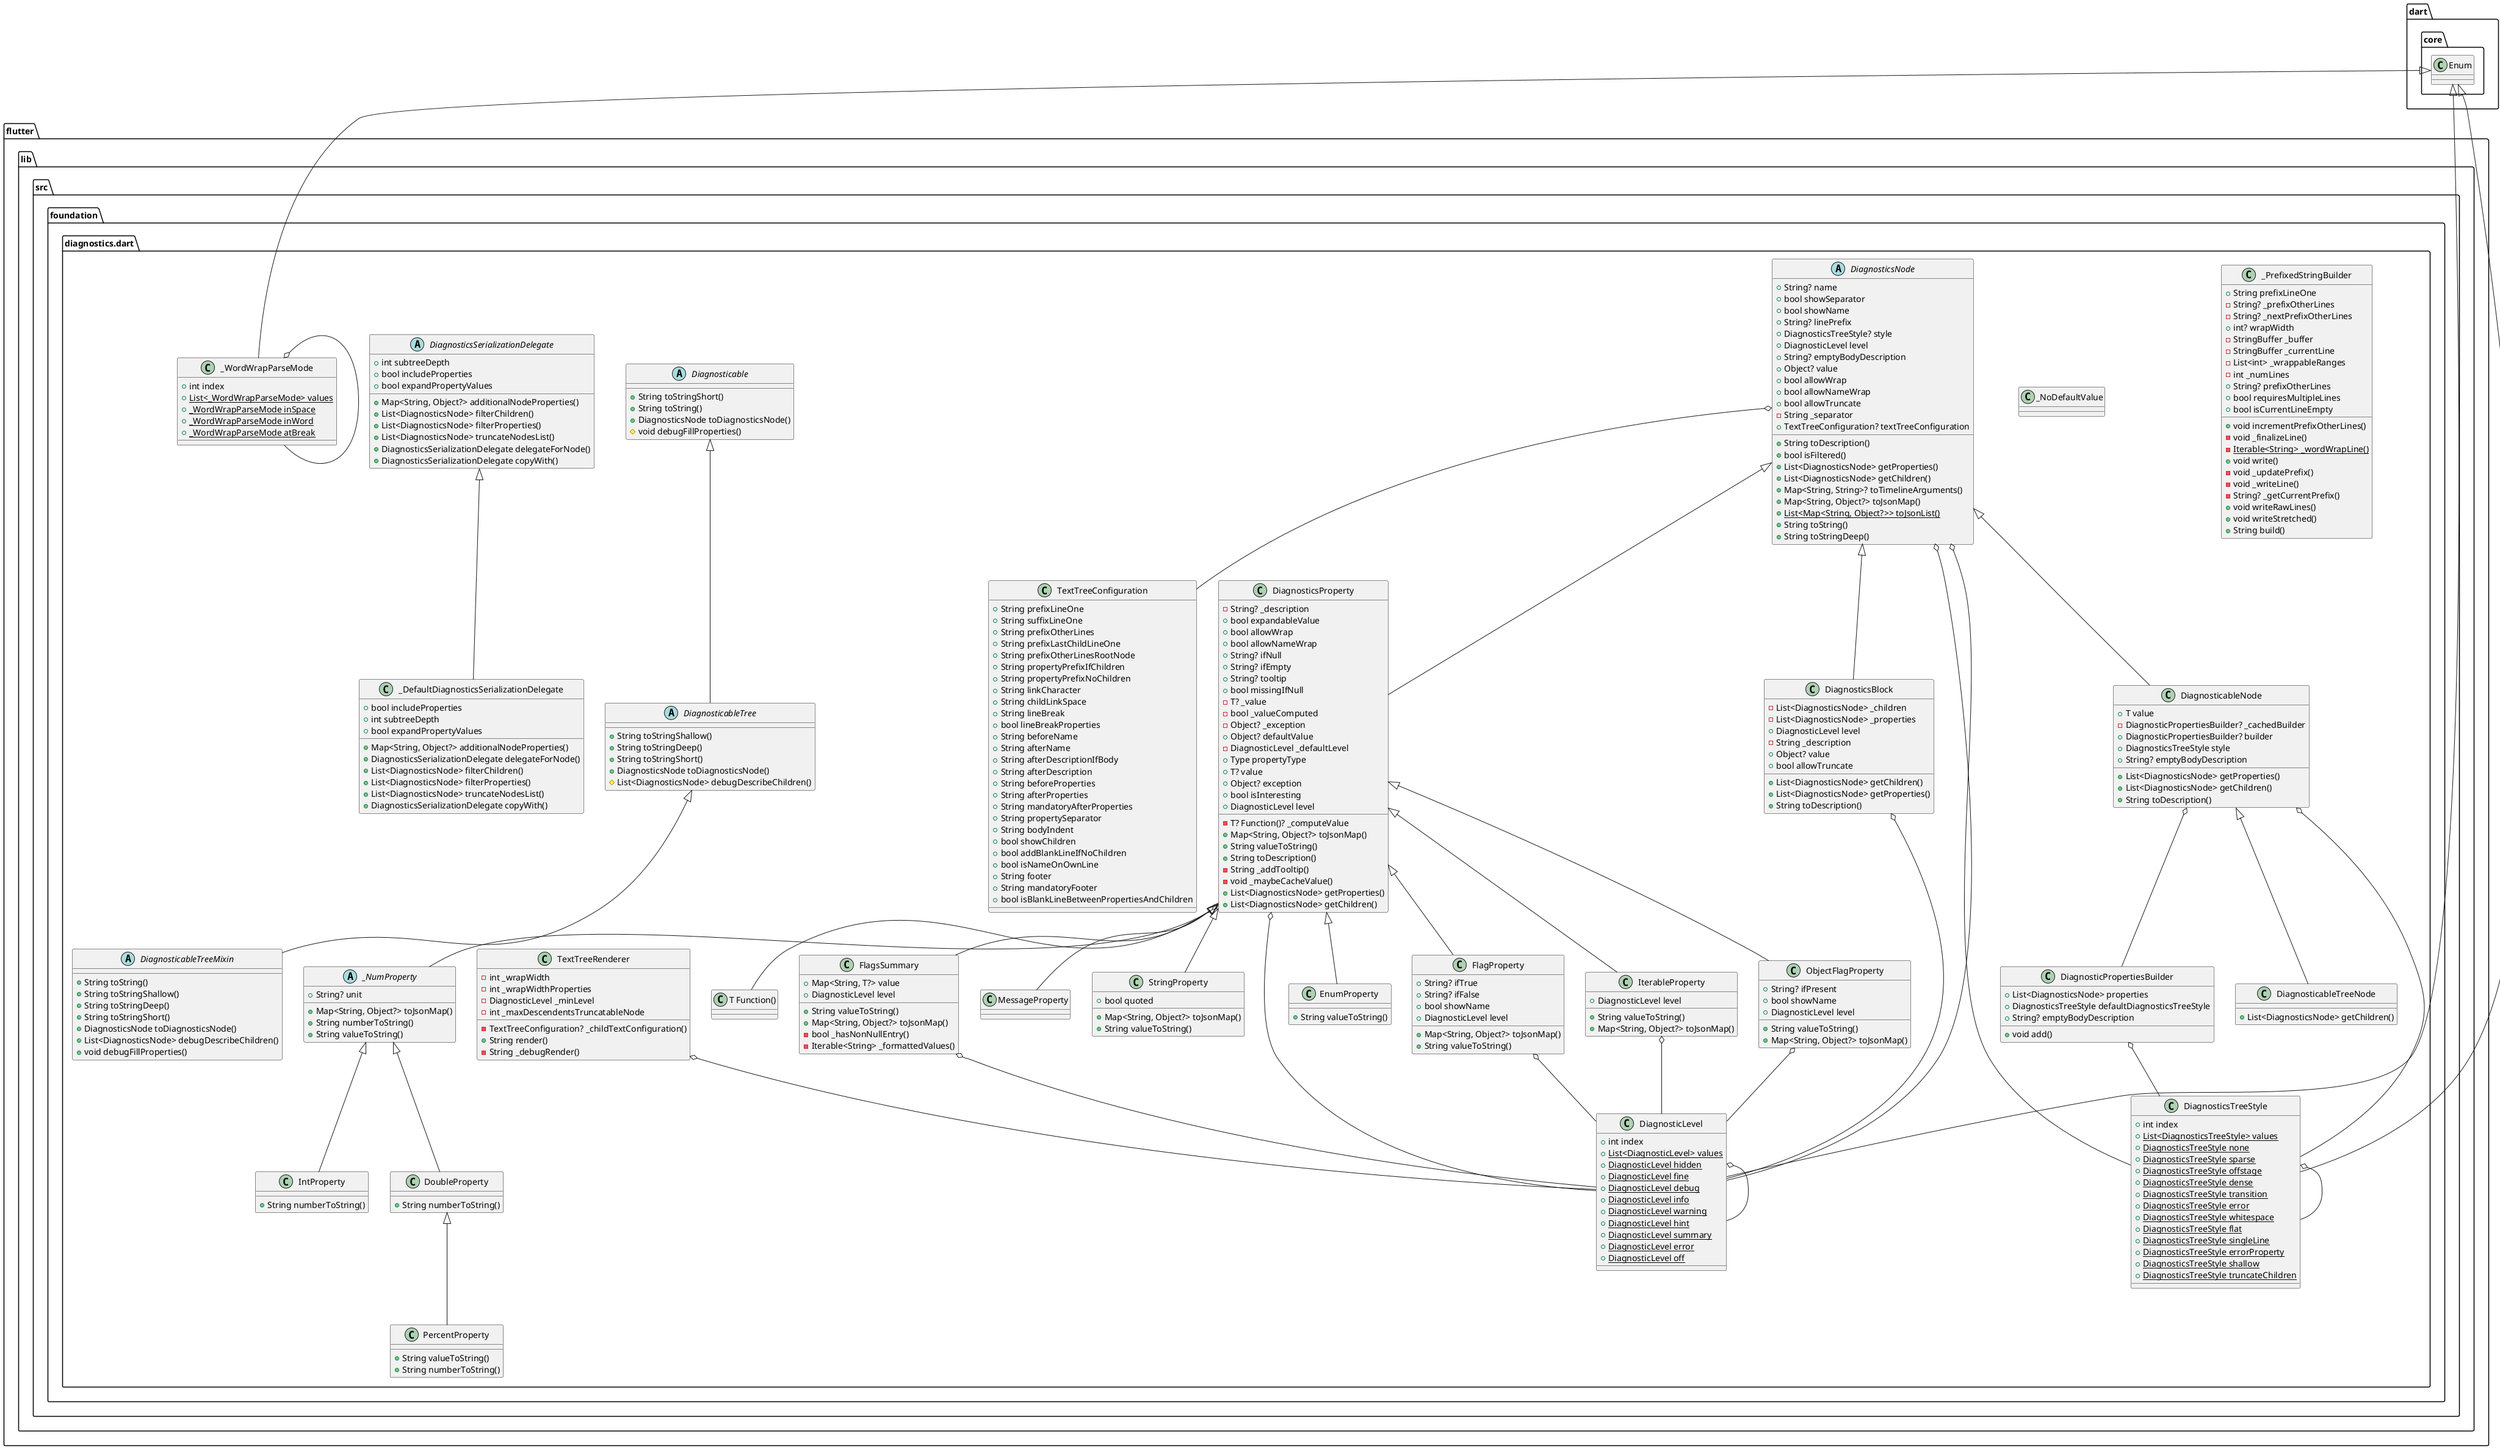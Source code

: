 @startuml
set namespaceSeparator ::

class "flutter::lib::src::foundation::diagnostics.dart::TextTreeConfiguration" {
  +String prefixLineOne
  +String suffixLineOne
  +String prefixOtherLines
  +String prefixLastChildLineOne
  +String prefixOtherLinesRootNode
  +String propertyPrefixIfChildren
  +String propertyPrefixNoChildren
  +String linkCharacter
  +String childLinkSpace
  +String lineBreak
  +bool lineBreakProperties
  +String beforeName
  +String afterName
  +String afterDescriptionIfBody
  +String afterDescription
  +String beforeProperties
  +String afterProperties
  +String mandatoryAfterProperties
  +String propertySeparator
  +String bodyIndent
  +bool showChildren
  +bool addBlankLineIfNoChildren
  +bool isNameOnOwnLine
  +String footer
  +String mandatoryFooter
  +bool isBlankLineBetweenPropertiesAndChildren
}

class "flutter::lib::src::foundation::diagnostics.dart::_PrefixedStringBuilder" {
  +String prefixLineOne
  -String? _prefixOtherLines
  -String? _nextPrefixOtherLines
  +int? wrapWidth
  -StringBuffer _buffer
  -StringBuffer _currentLine
  -List<int> _wrappableRanges
  -int _numLines
  +String? prefixOtherLines
  +bool requiresMultipleLines
  +bool isCurrentLineEmpty
  +void incrementPrefixOtherLines()
  -void _finalizeLine()
  {static} -Iterable<String> _wordWrapLine()
  +void write()
  -void _updatePrefix()
  -void _writeLine()
  -String? _getCurrentPrefix()
  +void writeRawLines()
  +void writeStretched()
  +String build()
}

class "flutter::lib::src::foundation::diagnostics.dart::_NoDefaultValue" {
}

class "flutter::lib::src::foundation::diagnostics.dart::TextTreeRenderer" {
  -int _wrapWidth
  -int _wrapWidthProperties
  -DiagnosticLevel _minLevel
  -int _maxDescendentsTruncatableNode
  -TextTreeConfiguration? _childTextConfiguration()
  +String render()
  -String _debugRender()
}

"flutter::lib::src::foundation::diagnostics.dart::TextTreeRenderer" o-- "flutter::lib::src::foundation::diagnostics.dart::DiagnosticLevel"

abstract class "flutter::lib::src::foundation::diagnostics.dart::DiagnosticsNode" {
  +String? name
  +bool showSeparator
  +bool showName
  +String? linePrefix
  +DiagnosticsTreeStyle? style
  +DiagnosticLevel level
  +String? emptyBodyDescription
  +Object? value
  +bool allowWrap
  +bool allowNameWrap
  +bool allowTruncate
  -String _separator
  +TextTreeConfiguration? textTreeConfiguration
  +String toDescription()
  +bool isFiltered()
  +List<DiagnosticsNode> getProperties()
  +List<DiagnosticsNode> getChildren()
  +Map<String, String>? toTimelineArguments()
  +Map<String, Object?> toJsonMap()
  {static} +List<Map<String, Object?>> toJsonList()
  +String toString()
  +String toStringDeep()
}

"flutter::lib::src::foundation::diagnostics.dart::DiagnosticsNode" o-- "flutter::lib::src::foundation::diagnostics.dart::DiagnosticsTreeStyle"
"flutter::lib::src::foundation::diagnostics.dart::DiagnosticsNode" o-- "flutter::lib::src::foundation::diagnostics.dart::DiagnosticLevel"
"flutter::lib::src::foundation::diagnostics.dart::DiagnosticsNode" o-- "flutter::lib::src::foundation::diagnostics.dart::TextTreeConfiguration"

class "flutter::lib::src::foundation::diagnostics.dart::MessageProperty" {
}

"flutter::lib::src::foundation::diagnostics.dart::DiagnosticsProperty" <|-- "flutter::lib::src::foundation::diagnostics.dart::MessageProperty"

class "flutter::lib::src::foundation::diagnostics.dart::StringProperty" {
  +bool quoted
  +Map<String, Object?> toJsonMap()
  +String valueToString()
}

"flutter::lib::src::foundation::diagnostics.dart::DiagnosticsProperty" <|-- "flutter::lib::src::foundation::diagnostics.dart::StringProperty"

abstract class "flutter::lib::src::foundation::diagnostics.dart::_NumProperty" {
  +String? unit
  +Map<String, Object?> toJsonMap()
  +String numberToString()
  +String valueToString()
}

"flutter::lib::src::foundation::diagnostics.dart::DiagnosticsProperty" <|-- "flutter::lib::src::foundation::diagnostics.dart::_NumProperty"

class "flutter::lib::src::foundation::diagnostics.dart::DoubleProperty" {
  +String numberToString()
}

"flutter::lib::src::foundation::diagnostics.dart::_NumProperty" <|-- "flutter::lib::src::foundation::diagnostics.dart::DoubleProperty"

class "flutter::lib::src::foundation::diagnostics.dart::IntProperty" {
  +String numberToString()
}

"flutter::lib::src::foundation::diagnostics.dart::_NumProperty" <|-- "flutter::lib::src::foundation::diagnostics.dart::IntProperty"

class "flutter::lib::src::foundation::diagnostics.dart::PercentProperty" {
  +String valueToString()
  +String numberToString()
}

"flutter::lib::src::foundation::diagnostics.dart::DoubleProperty" <|-- "flutter::lib::src::foundation::diagnostics.dart::PercentProperty"

class "flutter::lib::src::foundation::diagnostics.dart::FlagProperty" {
  +String? ifTrue
  +String? ifFalse
  +bool showName
  +DiagnosticLevel level
  +Map<String, Object?> toJsonMap()
  +String valueToString()
}

"flutter::lib::src::foundation::diagnostics.dart::FlagProperty" o-- "flutter::lib::src::foundation::diagnostics.dart::DiagnosticLevel"
"flutter::lib::src::foundation::diagnostics.dart::DiagnosticsProperty" <|-- "flutter::lib::src::foundation::diagnostics.dart::FlagProperty"

class "flutter::lib::src::foundation::diagnostics.dart::IterableProperty" {
  +DiagnosticLevel level
  +String valueToString()
  +Map<String, Object?> toJsonMap()
}

"flutter::lib::src::foundation::diagnostics.dart::IterableProperty" o-- "flutter::lib::src::foundation::diagnostics.dart::DiagnosticLevel"
"flutter::lib::src::foundation::diagnostics.dart::DiagnosticsProperty" <|-- "flutter::lib::src::foundation::diagnostics.dart::IterableProperty"

class "flutter::lib::src::foundation::diagnostics.dart::EnumProperty" {
  +String valueToString()
}

"flutter::lib::src::foundation::diagnostics.dart::DiagnosticsProperty" <|-- "flutter::lib::src::foundation::diagnostics.dart::EnumProperty"

class "flutter::lib::src::foundation::diagnostics.dart::ObjectFlagProperty" {
  +String? ifPresent
  +bool showName
  +DiagnosticLevel level
  +String valueToString()
  +Map<String, Object?> toJsonMap()
}

"flutter::lib::src::foundation::diagnostics.dart::ObjectFlagProperty" o-- "flutter::lib::src::foundation::diagnostics.dart::DiagnosticLevel"
"flutter::lib::src::foundation::diagnostics.dart::DiagnosticsProperty" <|-- "flutter::lib::src::foundation::diagnostics.dart::ObjectFlagProperty"

class "flutter::lib::src::foundation::diagnostics.dart::FlagsSummary" {
  +Map<String, T?> value
  +DiagnosticLevel level
  +String valueToString()
  +Map<String, Object?> toJsonMap()
  -bool _hasNonNullEntry()
  -Iterable<String> _formattedValues()
}

"flutter::lib::src::foundation::diagnostics.dart::FlagsSummary" o-- "flutter::lib::src::foundation::diagnostics.dart::DiagnosticLevel"
"flutter::lib::src::foundation::diagnostics.dart::DiagnosticsProperty" <|-- "flutter::lib::src::foundation::diagnostics.dart::FlagsSummary"

class "flutter::lib::src::foundation::diagnostics.dart::DiagnosticsProperty" {
  -String? _description
  +bool expandableValue
  +bool allowWrap
  +bool allowNameWrap
  +String? ifNull
  +String? ifEmpty
  +String? tooltip
  +bool missingIfNull
  -T? _value
  -bool _valueComputed
  -Object? _exception
  +Object? defaultValue
  -DiagnosticLevel _defaultLevel
  -T? Function()? _computeValue
  +Type propertyType
  +T? value
  +Object? exception
  +bool isInteresting
  +DiagnosticLevel level
  +Map<String, Object?> toJsonMap()
  +String valueToString()
  +String toDescription()
  -String _addTooltip()
  -void _maybeCacheValue()
  +List<DiagnosticsNode> getProperties()
  +List<DiagnosticsNode> getChildren()
}

"flutter::lib::src::foundation::diagnostics.dart::DiagnosticsProperty" o-- "flutter::lib::src::foundation::diagnostics.dart::DiagnosticLevel"
"flutter::lib::src::foundation::diagnostics.dart::DiagnosticsProperty" o-- "flutter::lib::src::foundation::diagnostics.dart::T Function()"
"flutter::lib::src::foundation::diagnostics.dart::DiagnosticsNode" <|-- "flutter::lib::src::foundation::diagnostics.dart::DiagnosticsProperty"

class "flutter::lib::src::foundation::diagnostics.dart::DiagnosticableNode" {
  +T value
  -DiagnosticPropertiesBuilder? _cachedBuilder
  +DiagnosticPropertiesBuilder? builder
  +DiagnosticsTreeStyle style
  +String? emptyBodyDescription
  +List<DiagnosticsNode> getProperties()
  +List<DiagnosticsNode> getChildren()
  +String toDescription()
}

"flutter::lib::src::foundation::diagnostics.dart::DiagnosticableNode" o-- "flutter::lib::src::foundation::diagnostics.dart::DiagnosticPropertiesBuilder"
"flutter::lib::src::foundation::diagnostics.dart::DiagnosticableNode" o-- "flutter::lib::src::foundation::diagnostics.dart::DiagnosticsTreeStyle"
"flutter::lib::src::foundation::diagnostics.dart::DiagnosticsNode" <|-- "flutter::lib::src::foundation::diagnostics.dart::DiagnosticableNode"

class "flutter::lib::src::foundation::diagnostics.dart::DiagnosticableTreeNode" {
  +List<DiagnosticsNode> getChildren()
}

"flutter::lib::src::foundation::diagnostics.dart::DiagnosticableNode" <|-- "flutter::lib::src::foundation::diagnostics.dart::DiagnosticableTreeNode"

class "flutter::lib::src::foundation::diagnostics.dart::DiagnosticPropertiesBuilder" {
  +List<DiagnosticsNode> properties
  +DiagnosticsTreeStyle defaultDiagnosticsTreeStyle
  +String? emptyBodyDescription
  +void add()
}

"flutter::lib::src::foundation::diagnostics.dart::DiagnosticPropertiesBuilder" o-- "flutter::lib::src::foundation::diagnostics.dart::DiagnosticsTreeStyle"

abstract class "flutter::lib::src::foundation::diagnostics.dart::DiagnosticableTree" {
  +String toStringShallow()
  +String toStringDeep()
  +String toStringShort()
  +DiagnosticsNode toDiagnosticsNode()
  #List<DiagnosticsNode> debugDescribeChildren()
}

"flutter::lib::src::foundation::diagnostics.dart::Diagnosticable" <|-- "flutter::lib::src::foundation::diagnostics.dart::DiagnosticableTree"

class "flutter::lib::src::foundation::diagnostics.dart::DiagnosticsBlock" {
  -List<DiagnosticsNode> _children
  -List<DiagnosticsNode> _properties
  +DiagnosticLevel level
  -String _description
  +Object? value
  +bool allowTruncate
  +List<DiagnosticsNode> getChildren()
  +List<DiagnosticsNode> getProperties()
  +String toDescription()
}

"flutter::lib::src::foundation::diagnostics.dart::DiagnosticsBlock" o-- "flutter::lib::src::foundation::diagnostics.dart::DiagnosticLevel"
"flutter::lib::src::foundation::diagnostics.dart::DiagnosticsNode" <|-- "flutter::lib::src::foundation::diagnostics.dart::DiagnosticsBlock"

abstract class "flutter::lib::src::foundation::diagnostics.dart::DiagnosticsSerializationDelegate" {
  +int subtreeDepth
  +bool includeProperties
  +bool expandPropertyValues
  +Map<String, Object?> additionalNodeProperties()
  +List<DiagnosticsNode> filterChildren()
  +List<DiagnosticsNode> filterProperties()
  +List<DiagnosticsNode> truncateNodesList()
  +DiagnosticsSerializationDelegate delegateForNode()
  +DiagnosticsSerializationDelegate copyWith()
}

class "flutter::lib::src::foundation::diagnostics.dart::_DefaultDiagnosticsSerializationDelegate" {
  +bool includeProperties
  +int subtreeDepth
  +bool expandPropertyValues
  +Map<String, Object?> additionalNodeProperties()
  +DiagnosticsSerializationDelegate delegateForNode()
  +List<DiagnosticsNode> filterChildren()
  +List<DiagnosticsNode> filterProperties()
  +List<DiagnosticsNode> truncateNodesList()
  +DiagnosticsSerializationDelegate copyWith()
}

"flutter::lib::src::foundation::diagnostics.dart::DiagnosticsSerializationDelegate" <|-- "flutter::lib::src::foundation::diagnostics.dart::_DefaultDiagnosticsSerializationDelegate"

class "flutter::lib::src::foundation::diagnostics.dart::DiagnosticLevel" {
  +int index
  {static} +List<DiagnosticLevel> values
  {static} +DiagnosticLevel hidden
  {static} +DiagnosticLevel fine
  {static} +DiagnosticLevel debug
  {static} +DiagnosticLevel info
  {static} +DiagnosticLevel warning
  {static} +DiagnosticLevel hint
  {static} +DiagnosticLevel summary
  {static} +DiagnosticLevel error
  {static} +DiagnosticLevel off
}

"flutter::lib::src::foundation::diagnostics.dart::DiagnosticLevel" o-- "flutter::lib::src::foundation::diagnostics.dart::DiagnosticLevel"
"dart::core::Enum" <|-- "flutter::lib::src::foundation::diagnostics.dart::DiagnosticLevel"

class "flutter::lib::src::foundation::diagnostics.dart::DiagnosticsTreeStyle" {
  +int index
  {static} +List<DiagnosticsTreeStyle> values
  {static} +DiagnosticsTreeStyle none
  {static} +DiagnosticsTreeStyle sparse
  {static} +DiagnosticsTreeStyle offstage
  {static} +DiagnosticsTreeStyle dense
  {static} +DiagnosticsTreeStyle transition
  {static} +DiagnosticsTreeStyle error
  {static} +DiagnosticsTreeStyle whitespace
  {static} +DiagnosticsTreeStyle flat
  {static} +DiagnosticsTreeStyle singleLine
  {static} +DiagnosticsTreeStyle errorProperty
  {static} +DiagnosticsTreeStyle shallow
  {static} +DiagnosticsTreeStyle truncateChildren
}

"flutter::lib::src::foundation::diagnostics.dart::DiagnosticsTreeStyle" o-- "flutter::lib::src::foundation::diagnostics.dart::DiagnosticsTreeStyle"
"dart::core::Enum" <|-- "flutter::lib::src::foundation::diagnostics.dart::DiagnosticsTreeStyle"

class "flutter::lib::src::foundation::diagnostics.dart::_WordWrapParseMode" {
  +int index
  {static} +List<_WordWrapParseMode> values
  {static} +_WordWrapParseMode inSpace
  {static} +_WordWrapParseMode inWord
  {static} +_WordWrapParseMode atBreak
}

"flutter::lib::src::foundation::diagnostics.dart::_WordWrapParseMode" o-- "flutter::lib::src::foundation::diagnostics.dart::_WordWrapParseMode"
"dart::core::Enum" <|-- "flutter::lib::src::foundation::diagnostics.dart::_WordWrapParseMode"

abstract class "flutter::lib::src::foundation::diagnostics.dart::Diagnosticable" {
  +String toStringShort()
  +String toString()
  +DiagnosticsNode toDiagnosticsNode()
  #void debugFillProperties()
}

abstract class "flutter::lib::src::foundation::diagnostics.dart::DiagnosticableTreeMixin" {
  +String toString()
  +String toStringShallow()
  +String toStringDeep()
  +String toStringShort()
  +DiagnosticsNode toDiagnosticsNode()
  +List<DiagnosticsNode> debugDescribeChildren()
  +void debugFillProperties()
}

"flutter::lib::src::foundation::diagnostics.dart::DiagnosticableTree" <|-- "flutter::lib::src::foundation::diagnostics.dart::DiagnosticableTreeMixin"


@enduml